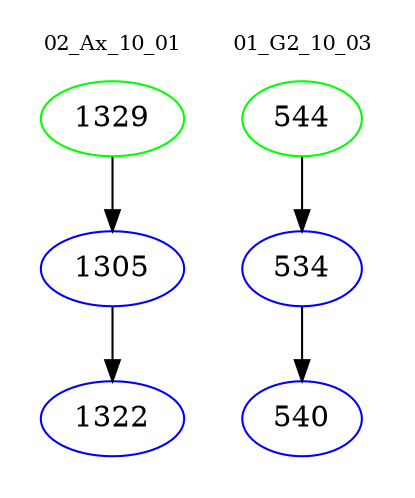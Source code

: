 digraph{
subgraph cluster_0 {
color = white
label = "02_Ax_10_01";
fontsize=10;
T0_1329 [label="1329", color="green"]
T0_1329 -> T0_1305 [color="black"]
T0_1305 [label="1305", color="blue"]
T0_1305 -> T0_1322 [color="black"]
T0_1322 [label="1322", color="blue"]
}
subgraph cluster_1 {
color = white
label = "01_G2_10_03";
fontsize=10;
T1_544 [label="544", color="green"]
T1_544 -> T1_534 [color="black"]
T1_534 [label="534", color="blue"]
T1_534 -> T1_540 [color="black"]
T1_540 [label="540", color="blue"]
}
}
